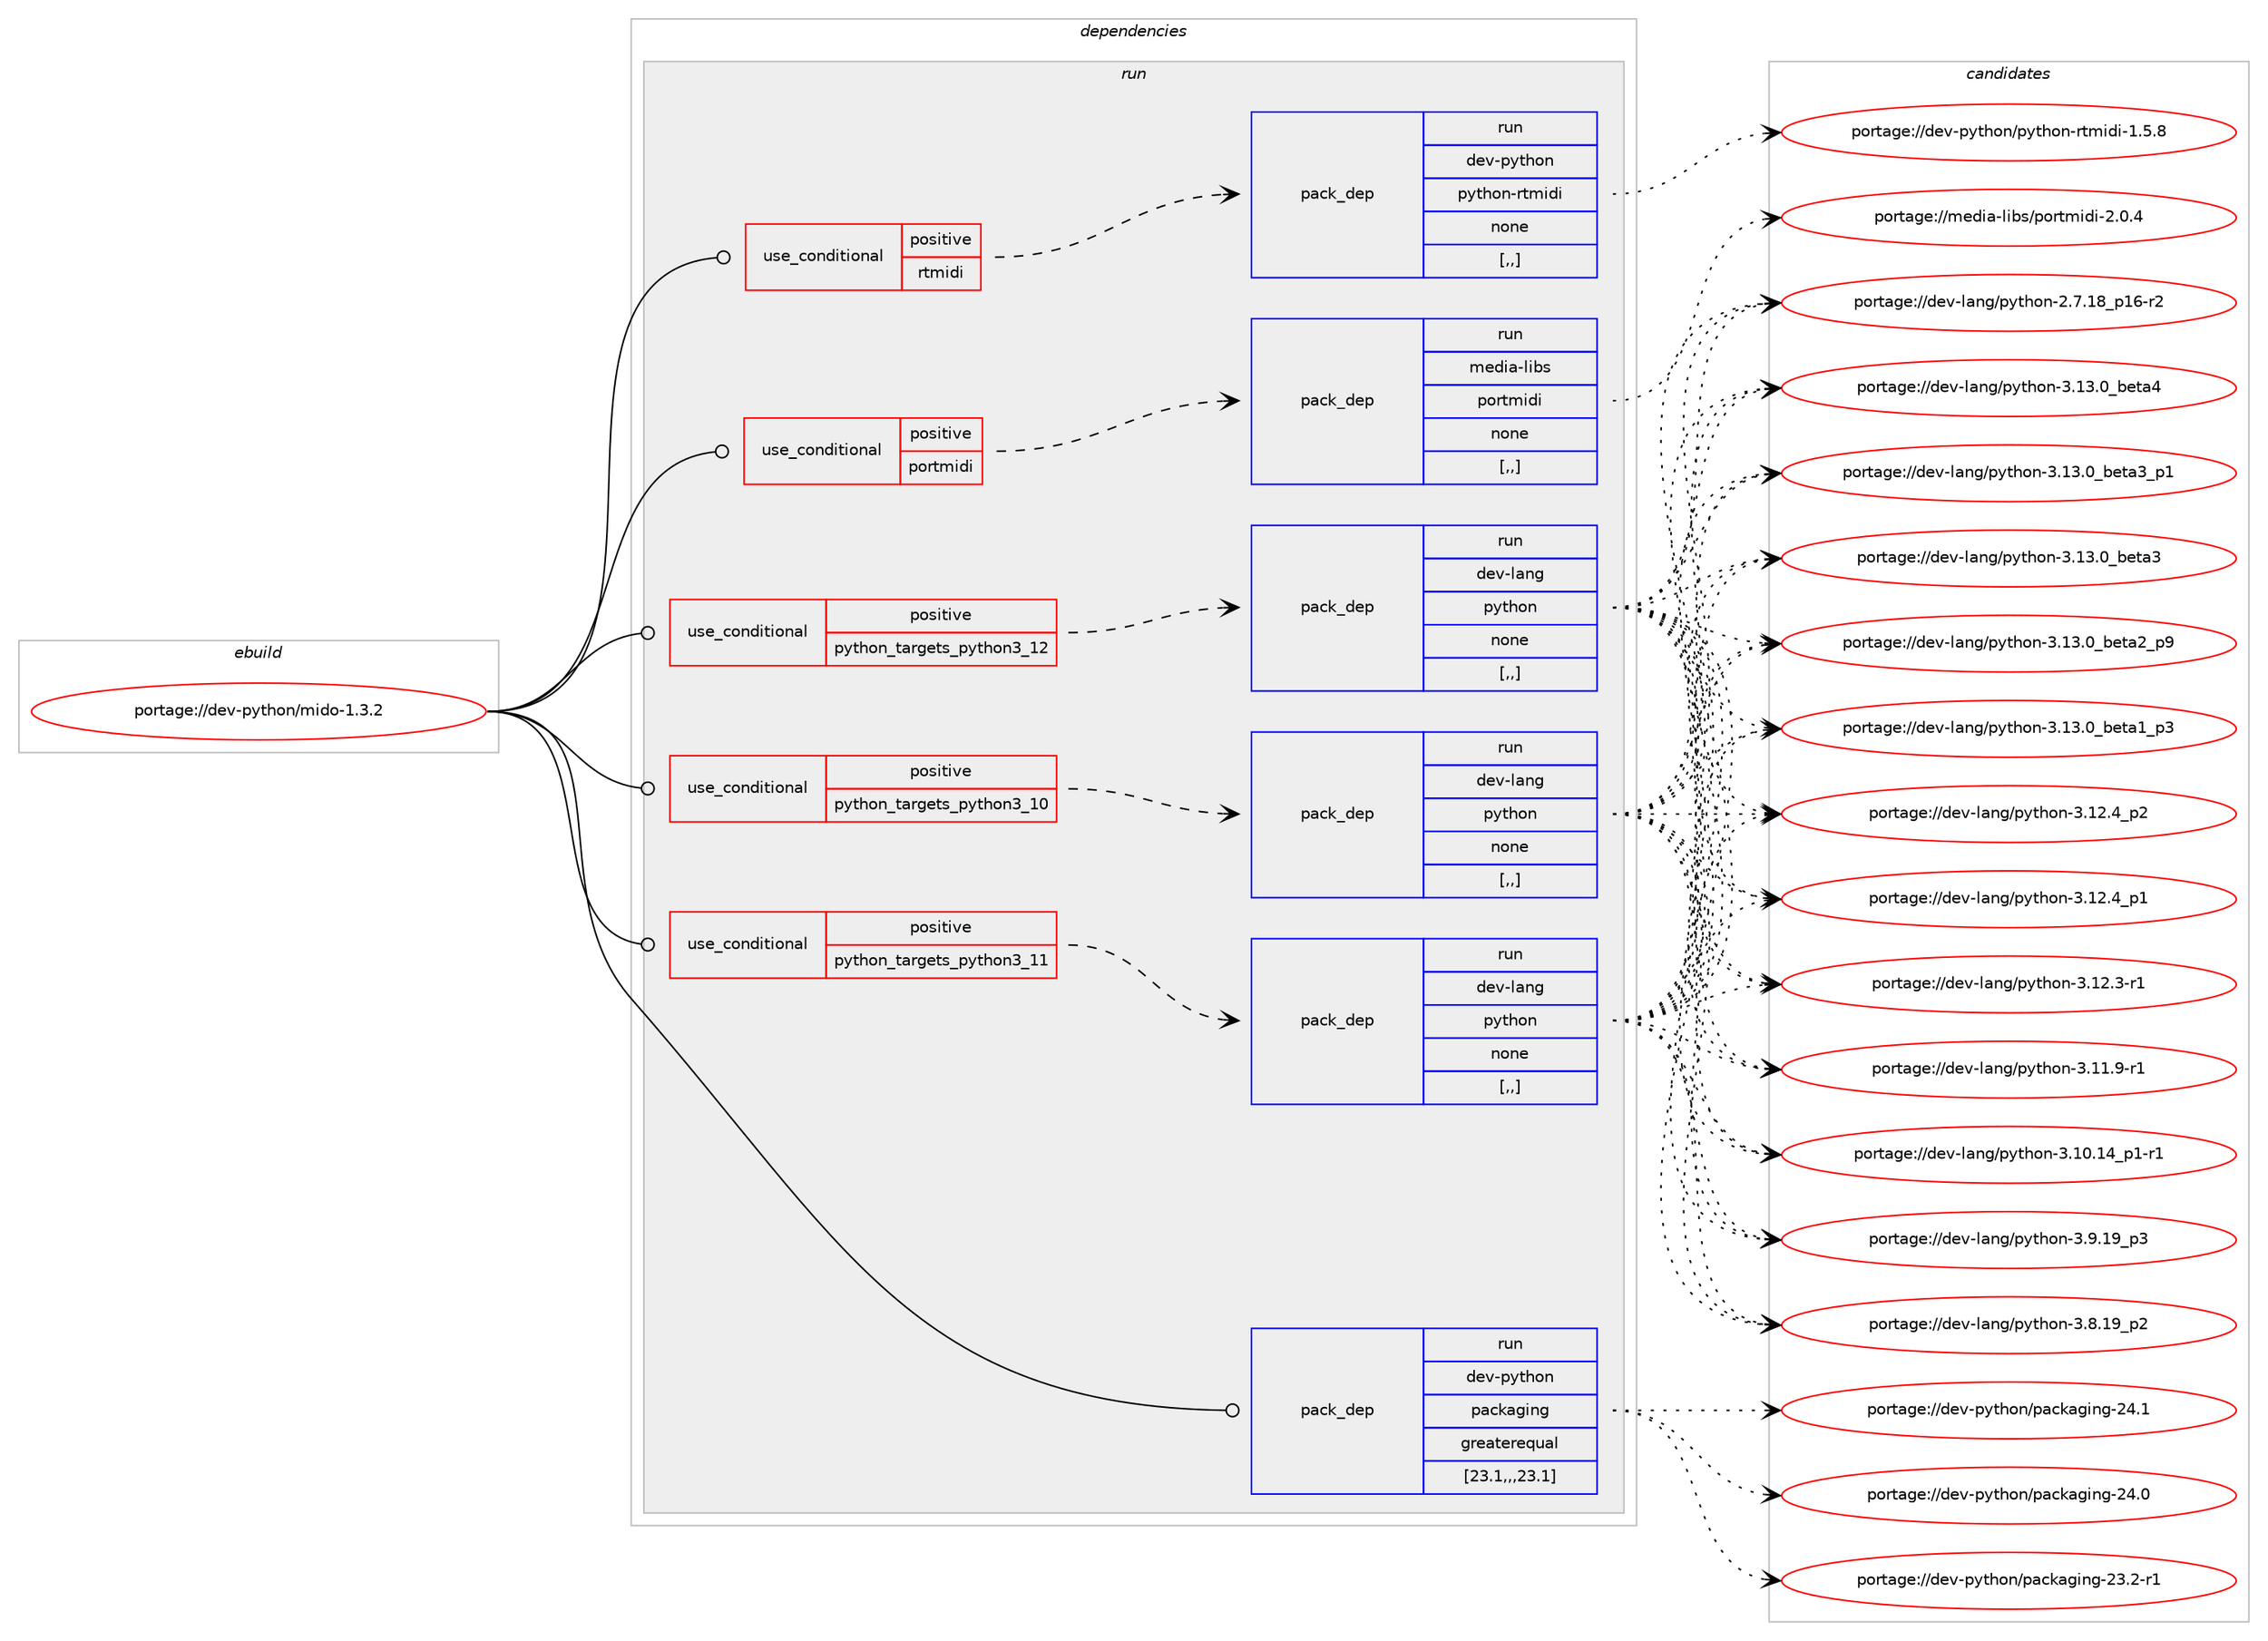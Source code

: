 digraph prolog {

# *************
# Graph options
# *************

newrank=true;
concentrate=true;
compound=true;
graph [rankdir=LR,fontname=Helvetica,fontsize=10,ranksep=1.5];#, ranksep=2.5, nodesep=0.2];
edge  [arrowhead=vee];
node  [fontname=Helvetica,fontsize=10];

# **********
# The ebuild
# **********

subgraph cluster_leftcol {
color=gray;
label=<<i>ebuild</i>>;
id [label="portage://dev-python/mido-1.3.2", color=red, width=4, href="../dev-python/mido-1.3.2.svg"];
}

# ****************
# The dependencies
# ****************

subgraph cluster_midcol {
color=gray;
label=<<i>dependencies</i>>;
subgraph cluster_compile {
fillcolor="#eeeeee";
style=filled;
label=<<i>compile</i>>;
}
subgraph cluster_compileandrun {
fillcolor="#eeeeee";
style=filled;
label=<<i>compile and run</i>>;
}
subgraph cluster_run {
fillcolor="#eeeeee";
style=filled;
label=<<i>run</i>>;
subgraph cond34864 {
dependency151470 [label=<<TABLE BORDER="0" CELLBORDER="1" CELLSPACING="0" CELLPADDING="4"><TR><TD ROWSPAN="3" CELLPADDING="10">use_conditional</TD></TR><TR><TD>positive</TD></TR><TR><TD>portmidi</TD></TR></TABLE>>, shape=none, color=red];
subgraph pack115356 {
dependency151471 [label=<<TABLE BORDER="0" CELLBORDER="1" CELLSPACING="0" CELLPADDING="4" WIDTH="220"><TR><TD ROWSPAN="6" CELLPADDING="30">pack_dep</TD></TR><TR><TD WIDTH="110">run</TD></TR><TR><TD>media-libs</TD></TR><TR><TD>portmidi</TD></TR><TR><TD>none</TD></TR><TR><TD>[,,]</TD></TR></TABLE>>, shape=none, color=blue];
}
dependency151470:e -> dependency151471:w [weight=20,style="dashed",arrowhead="vee"];
}
id:e -> dependency151470:w [weight=20,style="solid",arrowhead="odot"];
subgraph cond34865 {
dependency151472 [label=<<TABLE BORDER="0" CELLBORDER="1" CELLSPACING="0" CELLPADDING="4"><TR><TD ROWSPAN="3" CELLPADDING="10">use_conditional</TD></TR><TR><TD>positive</TD></TR><TR><TD>python_targets_python3_10</TD></TR></TABLE>>, shape=none, color=red];
subgraph pack115357 {
dependency151473 [label=<<TABLE BORDER="0" CELLBORDER="1" CELLSPACING="0" CELLPADDING="4" WIDTH="220"><TR><TD ROWSPAN="6" CELLPADDING="30">pack_dep</TD></TR><TR><TD WIDTH="110">run</TD></TR><TR><TD>dev-lang</TD></TR><TR><TD>python</TD></TR><TR><TD>none</TD></TR><TR><TD>[,,]</TD></TR></TABLE>>, shape=none, color=blue];
}
dependency151472:e -> dependency151473:w [weight=20,style="dashed",arrowhead="vee"];
}
id:e -> dependency151472:w [weight=20,style="solid",arrowhead="odot"];
subgraph cond34866 {
dependency151474 [label=<<TABLE BORDER="0" CELLBORDER="1" CELLSPACING="0" CELLPADDING="4"><TR><TD ROWSPAN="3" CELLPADDING="10">use_conditional</TD></TR><TR><TD>positive</TD></TR><TR><TD>python_targets_python3_11</TD></TR></TABLE>>, shape=none, color=red];
subgraph pack115358 {
dependency151475 [label=<<TABLE BORDER="0" CELLBORDER="1" CELLSPACING="0" CELLPADDING="4" WIDTH="220"><TR><TD ROWSPAN="6" CELLPADDING="30">pack_dep</TD></TR><TR><TD WIDTH="110">run</TD></TR><TR><TD>dev-lang</TD></TR><TR><TD>python</TD></TR><TR><TD>none</TD></TR><TR><TD>[,,]</TD></TR></TABLE>>, shape=none, color=blue];
}
dependency151474:e -> dependency151475:w [weight=20,style="dashed",arrowhead="vee"];
}
id:e -> dependency151474:w [weight=20,style="solid",arrowhead="odot"];
subgraph cond34867 {
dependency151476 [label=<<TABLE BORDER="0" CELLBORDER="1" CELLSPACING="0" CELLPADDING="4"><TR><TD ROWSPAN="3" CELLPADDING="10">use_conditional</TD></TR><TR><TD>positive</TD></TR><TR><TD>python_targets_python3_12</TD></TR></TABLE>>, shape=none, color=red];
subgraph pack115359 {
dependency151477 [label=<<TABLE BORDER="0" CELLBORDER="1" CELLSPACING="0" CELLPADDING="4" WIDTH="220"><TR><TD ROWSPAN="6" CELLPADDING="30">pack_dep</TD></TR><TR><TD WIDTH="110">run</TD></TR><TR><TD>dev-lang</TD></TR><TR><TD>python</TD></TR><TR><TD>none</TD></TR><TR><TD>[,,]</TD></TR></TABLE>>, shape=none, color=blue];
}
dependency151476:e -> dependency151477:w [weight=20,style="dashed",arrowhead="vee"];
}
id:e -> dependency151476:w [weight=20,style="solid",arrowhead="odot"];
subgraph cond34868 {
dependency151478 [label=<<TABLE BORDER="0" CELLBORDER="1" CELLSPACING="0" CELLPADDING="4"><TR><TD ROWSPAN="3" CELLPADDING="10">use_conditional</TD></TR><TR><TD>positive</TD></TR><TR><TD>rtmidi</TD></TR></TABLE>>, shape=none, color=red];
subgraph pack115360 {
dependency151479 [label=<<TABLE BORDER="0" CELLBORDER="1" CELLSPACING="0" CELLPADDING="4" WIDTH="220"><TR><TD ROWSPAN="6" CELLPADDING="30">pack_dep</TD></TR><TR><TD WIDTH="110">run</TD></TR><TR><TD>dev-python</TD></TR><TR><TD>python-rtmidi</TD></TR><TR><TD>none</TD></TR><TR><TD>[,,]</TD></TR></TABLE>>, shape=none, color=blue];
}
dependency151478:e -> dependency151479:w [weight=20,style="dashed",arrowhead="vee"];
}
id:e -> dependency151478:w [weight=20,style="solid",arrowhead="odot"];
subgraph pack115361 {
dependency151480 [label=<<TABLE BORDER="0" CELLBORDER="1" CELLSPACING="0" CELLPADDING="4" WIDTH="220"><TR><TD ROWSPAN="6" CELLPADDING="30">pack_dep</TD></TR><TR><TD WIDTH="110">run</TD></TR><TR><TD>dev-python</TD></TR><TR><TD>packaging</TD></TR><TR><TD>greaterequal</TD></TR><TR><TD>[23.1,,,23.1]</TD></TR></TABLE>>, shape=none, color=blue];
}
id:e -> dependency151480:w [weight=20,style="solid",arrowhead="odot"];
}
}

# **************
# The candidates
# **************

subgraph cluster_choices {
rank=same;
color=gray;
label=<<i>candidates</i>>;

subgraph choice115356 {
color=black;
nodesep=1;
choice10910110010597451081059811547112111114116109105100105455046484652 [label="portage://media-libs/portmidi-2.0.4", color=red, width=4,href="../media-libs/portmidi-2.0.4.svg"];
dependency151471:e -> choice10910110010597451081059811547112111114116109105100105455046484652:w [style=dotted,weight="100"];
}
subgraph choice115357 {
color=black;
nodesep=1;
choice1001011184510897110103471121211161041111104551464951464895981011169752 [label="portage://dev-lang/python-3.13.0_beta4", color=red, width=4,href="../dev-lang/python-3.13.0_beta4.svg"];
choice10010111845108971101034711212111610411111045514649514648959810111697519511249 [label="portage://dev-lang/python-3.13.0_beta3_p1", color=red, width=4,href="../dev-lang/python-3.13.0_beta3_p1.svg"];
choice1001011184510897110103471121211161041111104551464951464895981011169751 [label="portage://dev-lang/python-3.13.0_beta3", color=red, width=4,href="../dev-lang/python-3.13.0_beta3.svg"];
choice10010111845108971101034711212111610411111045514649514648959810111697509511257 [label="portage://dev-lang/python-3.13.0_beta2_p9", color=red, width=4,href="../dev-lang/python-3.13.0_beta2_p9.svg"];
choice10010111845108971101034711212111610411111045514649514648959810111697499511251 [label="portage://dev-lang/python-3.13.0_beta1_p3", color=red, width=4,href="../dev-lang/python-3.13.0_beta1_p3.svg"];
choice100101118451089711010347112121116104111110455146495046529511250 [label="portage://dev-lang/python-3.12.4_p2", color=red, width=4,href="../dev-lang/python-3.12.4_p2.svg"];
choice100101118451089711010347112121116104111110455146495046529511249 [label="portage://dev-lang/python-3.12.4_p1", color=red, width=4,href="../dev-lang/python-3.12.4_p1.svg"];
choice100101118451089711010347112121116104111110455146495046514511449 [label="portage://dev-lang/python-3.12.3-r1", color=red, width=4,href="../dev-lang/python-3.12.3-r1.svg"];
choice100101118451089711010347112121116104111110455146494946574511449 [label="portage://dev-lang/python-3.11.9-r1", color=red, width=4,href="../dev-lang/python-3.11.9-r1.svg"];
choice100101118451089711010347112121116104111110455146494846495295112494511449 [label="portage://dev-lang/python-3.10.14_p1-r1", color=red, width=4,href="../dev-lang/python-3.10.14_p1-r1.svg"];
choice100101118451089711010347112121116104111110455146574649579511251 [label="portage://dev-lang/python-3.9.19_p3", color=red, width=4,href="../dev-lang/python-3.9.19_p3.svg"];
choice100101118451089711010347112121116104111110455146564649579511250 [label="portage://dev-lang/python-3.8.19_p2", color=red, width=4,href="../dev-lang/python-3.8.19_p2.svg"];
choice100101118451089711010347112121116104111110455046554649569511249544511450 [label="portage://dev-lang/python-2.7.18_p16-r2", color=red, width=4,href="../dev-lang/python-2.7.18_p16-r2.svg"];
dependency151473:e -> choice1001011184510897110103471121211161041111104551464951464895981011169752:w [style=dotted,weight="100"];
dependency151473:e -> choice10010111845108971101034711212111610411111045514649514648959810111697519511249:w [style=dotted,weight="100"];
dependency151473:e -> choice1001011184510897110103471121211161041111104551464951464895981011169751:w [style=dotted,weight="100"];
dependency151473:e -> choice10010111845108971101034711212111610411111045514649514648959810111697509511257:w [style=dotted,weight="100"];
dependency151473:e -> choice10010111845108971101034711212111610411111045514649514648959810111697499511251:w [style=dotted,weight="100"];
dependency151473:e -> choice100101118451089711010347112121116104111110455146495046529511250:w [style=dotted,weight="100"];
dependency151473:e -> choice100101118451089711010347112121116104111110455146495046529511249:w [style=dotted,weight="100"];
dependency151473:e -> choice100101118451089711010347112121116104111110455146495046514511449:w [style=dotted,weight="100"];
dependency151473:e -> choice100101118451089711010347112121116104111110455146494946574511449:w [style=dotted,weight="100"];
dependency151473:e -> choice100101118451089711010347112121116104111110455146494846495295112494511449:w [style=dotted,weight="100"];
dependency151473:e -> choice100101118451089711010347112121116104111110455146574649579511251:w [style=dotted,weight="100"];
dependency151473:e -> choice100101118451089711010347112121116104111110455146564649579511250:w [style=dotted,weight="100"];
dependency151473:e -> choice100101118451089711010347112121116104111110455046554649569511249544511450:w [style=dotted,weight="100"];
}
subgraph choice115358 {
color=black;
nodesep=1;
choice1001011184510897110103471121211161041111104551464951464895981011169752 [label="portage://dev-lang/python-3.13.0_beta4", color=red, width=4,href="../dev-lang/python-3.13.0_beta4.svg"];
choice10010111845108971101034711212111610411111045514649514648959810111697519511249 [label="portage://dev-lang/python-3.13.0_beta3_p1", color=red, width=4,href="../dev-lang/python-3.13.0_beta3_p1.svg"];
choice1001011184510897110103471121211161041111104551464951464895981011169751 [label="portage://dev-lang/python-3.13.0_beta3", color=red, width=4,href="../dev-lang/python-3.13.0_beta3.svg"];
choice10010111845108971101034711212111610411111045514649514648959810111697509511257 [label="portage://dev-lang/python-3.13.0_beta2_p9", color=red, width=4,href="../dev-lang/python-3.13.0_beta2_p9.svg"];
choice10010111845108971101034711212111610411111045514649514648959810111697499511251 [label="portage://dev-lang/python-3.13.0_beta1_p3", color=red, width=4,href="../dev-lang/python-3.13.0_beta1_p3.svg"];
choice100101118451089711010347112121116104111110455146495046529511250 [label="portage://dev-lang/python-3.12.4_p2", color=red, width=4,href="../dev-lang/python-3.12.4_p2.svg"];
choice100101118451089711010347112121116104111110455146495046529511249 [label="portage://dev-lang/python-3.12.4_p1", color=red, width=4,href="../dev-lang/python-3.12.4_p1.svg"];
choice100101118451089711010347112121116104111110455146495046514511449 [label="portage://dev-lang/python-3.12.3-r1", color=red, width=4,href="../dev-lang/python-3.12.3-r1.svg"];
choice100101118451089711010347112121116104111110455146494946574511449 [label="portage://dev-lang/python-3.11.9-r1", color=red, width=4,href="../dev-lang/python-3.11.9-r1.svg"];
choice100101118451089711010347112121116104111110455146494846495295112494511449 [label="portage://dev-lang/python-3.10.14_p1-r1", color=red, width=4,href="../dev-lang/python-3.10.14_p1-r1.svg"];
choice100101118451089711010347112121116104111110455146574649579511251 [label="portage://dev-lang/python-3.9.19_p3", color=red, width=4,href="../dev-lang/python-3.9.19_p3.svg"];
choice100101118451089711010347112121116104111110455146564649579511250 [label="portage://dev-lang/python-3.8.19_p2", color=red, width=4,href="../dev-lang/python-3.8.19_p2.svg"];
choice100101118451089711010347112121116104111110455046554649569511249544511450 [label="portage://dev-lang/python-2.7.18_p16-r2", color=red, width=4,href="../dev-lang/python-2.7.18_p16-r2.svg"];
dependency151475:e -> choice1001011184510897110103471121211161041111104551464951464895981011169752:w [style=dotted,weight="100"];
dependency151475:e -> choice10010111845108971101034711212111610411111045514649514648959810111697519511249:w [style=dotted,weight="100"];
dependency151475:e -> choice1001011184510897110103471121211161041111104551464951464895981011169751:w [style=dotted,weight="100"];
dependency151475:e -> choice10010111845108971101034711212111610411111045514649514648959810111697509511257:w [style=dotted,weight="100"];
dependency151475:e -> choice10010111845108971101034711212111610411111045514649514648959810111697499511251:w [style=dotted,weight="100"];
dependency151475:e -> choice100101118451089711010347112121116104111110455146495046529511250:w [style=dotted,weight="100"];
dependency151475:e -> choice100101118451089711010347112121116104111110455146495046529511249:w [style=dotted,weight="100"];
dependency151475:e -> choice100101118451089711010347112121116104111110455146495046514511449:w [style=dotted,weight="100"];
dependency151475:e -> choice100101118451089711010347112121116104111110455146494946574511449:w [style=dotted,weight="100"];
dependency151475:e -> choice100101118451089711010347112121116104111110455146494846495295112494511449:w [style=dotted,weight="100"];
dependency151475:e -> choice100101118451089711010347112121116104111110455146574649579511251:w [style=dotted,weight="100"];
dependency151475:e -> choice100101118451089711010347112121116104111110455146564649579511250:w [style=dotted,weight="100"];
dependency151475:e -> choice100101118451089711010347112121116104111110455046554649569511249544511450:w [style=dotted,weight="100"];
}
subgraph choice115359 {
color=black;
nodesep=1;
choice1001011184510897110103471121211161041111104551464951464895981011169752 [label="portage://dev-lang/python-3.13.0_beta4", color=red, width=4,href="../dev-lang/python-3.13.0_beta4.svg"];
choice10010111845108971101034711212111610411111045514649514648959810111697519511249 [label="portage://dev-lang/python-3.13.0_beta3_p1", color=red, width=4,href="../dev-lang/python-3.13.0_beta3_p1.svg"];
choice1001011184510897110103471121211161041111104551464951464895981011169751 [label="portage://dev-lang/python-3.13.0_beta3", color=red, width=4,href="../dev-lang/python-3.13.0_beta3.svg"];
choice10010111845108971101034711212111610411111045514649514648959810111697509511257 [label="portage://dev-lang/python-3.13.0_beta2_p9", color=red, width=4,href="../dev-lang/python-3.13.0_beta2_p9.svg"];
choice10010111845108971101034711212111610411111045514649514648959810111697499511251 [label="portage://dev-lang/python-3.13.0_beta1_p3", color=red, width=4,href="../dev-lang/python-3.13.0_beta1_p3.svg"];
choice100101118451089711010347112121116104111110455146495046529511250 [label="portage://dev-lang/python-3.12.4_p2", color=red, width=4,href="../dev-lang/python-3.12.4_p2.svg"];
choice100101118451089711010347112121116104111110455146495046529511249 [label="portage://dev-lang/python-3.12.4_p1", color=red, width=4,href="../dev-lang/python-3.12.4_p1.svg"];
choice100101118451089711010347112121116104111110455146495046514511449 [label="portage://dev-lang/python-3.12.3-r1", color=red, width=4,href="../dev-lang/python-3.12.3-r1.svg"];
choice100101118451089711010347112121116104111110455146494946574511449 [label="portage://dev-lang/python-3.11.9-r1", color=red, width=4,href="../dev-lang/python-3.11.9-r1.svg"];
choice100101118451089711010347112121116104111110455146494846495295112494511449 [label="portage://dev-lang/python-3.10.14_p1-r1", color=red, width=4,href="../dev-lang/python-3.10.14_p1-r1.svg"];
choice100101118451089711010347112121116104111110455146574649579511251 [label="portage://dev-lang/python-3.9.19_p3", color=red, width=4,href="../dev-lang/python-3.9.19_p3.svg"];
choice100101118451089711010347112121116104111110455146564649579511250 [label="portage://dev-lang/python-3.8.19_p2", color=red, width=4,href="../dev-lang/python-3.8.19_p2.svg"];
choice100101118451089711010347112121116104111110455046554649569511249544511450 [label="portage://dev-lang/python-2.7.18_p16-r2", color=red, width=4,href="../dev-lang/python-2.7.18_p16-r2.svg"];
dependency151477:e -> choice1001011184510897110103471121211161041111104551464951464895981011169752:w [style=dotted,weight="100"];
dependency151477:e -> choice10010111845108971101034711212111610411111045514649514648959810111697519511249:w [style=dotted,weight="100"];
dependency151477:e -> choice1001011184510897110103471121211161041111104551464951464895981011169751:w [style=dotted,weight="100"];
dependency151477:e -> choice10010111845108971101034711212111610411111045514649514648959810111697509511257:w [style=dotted,weight="100"];
dependency151477:e -> choice10010111845108971101034711212111610411111045514649514648959810111697499511251:w [style=dotted,weight="100"];
dependency151477:e -> choice100101118451089711010347112121116104111110455146495046529511250:w [style=dotted,weight="100"];
dependency151477:e -> choice100101118451089711010347112121116104111110455146495046529511249:w [style=dotted,weight="100"];
dependency151477:e -> choice100101118451089711010347112121116104111110455146495046514511449:w [style=dotted,weight="100"];
dependency151477:e -> choice100101118451089711010347112121116104111110455146494946574511449:w [style=dotted,weight="100"];
dependency151477:e -> choice100101118451089711010347112121116104111110455146494846495295112494511449:w [style=dotted,weight="100"];
dependency151477:e -> choice100101118451089711010347112121116104111110455146574649579511251:w [style=dotted,weight="100"];
dependency151477:e -> choice100101118451089711010347112121116104111110455146564649579511250:w [style=dotted,weight="100"];
dependency151477:e -> choice100101118451089711010347112121116104111110455046554649569511249544511450:w [style=dotted,weight="100"];
}
subgraph choice115360 {
color=black;
nodesep=1;
choice100101118451121211161041111104711212111610411111045114116109105100105454946534656 [label="portage://dev-python/python-rtmidi-1.5.8", color=red, width=4,href="../dev-python/python-rtmidi-1.5.8.svg"];
dependency151479:e -> choice100101118451121211161041111104711212111610411111045114116109105100105454946534656:w [style=dotted,weight="100"];
}
subgraph choice115361 {
color=black;
nodesep=1;
choice10010111845112121116104111110471129799107971031051101034550524649 [label="portage://dev-python/packaging-24.1", color=red, width=4,href="../dev-python/packaging-24.1.svg"];
choice10010111845112121116104111110471129799107971031051101034550524648 [label="portage://dev-python/packaging-24.0", color=red, width=4,href="../dev-python/packaging-24.0.svg"];
choice100101118451121211161041111104711297991079710310511010345505146504511449 [label="portage://dev-python/packaging-23.2-r1", color=red, width=4,href="../dev-python/packaging-23.2-r1.svg"];
dependency151480:e -> choice10010111845112121116104111110471129799107971031051101034550524649:w [style=dotted,weight="100"];
dependency151480:e -> choice10010111845112121116104111110471129799107971031051101034550524648:w [style=dotted,weight="100"];
dependency151480:e -> choice100101118451121211161041111104711297991079710310511010345505146504511449:w [style=dotted,weight="100"];
}
}

}

